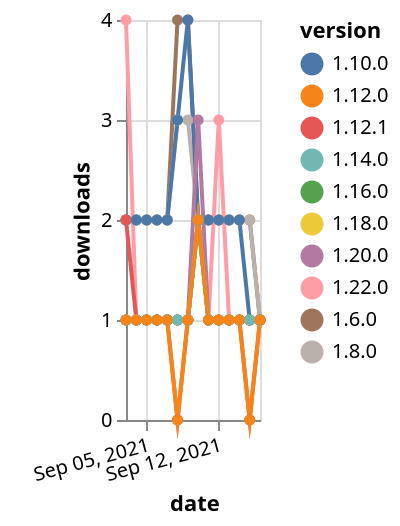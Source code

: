{"$schema": "https://vega.github.io/schema/vega-lite/v5.json", "description": "A simple bar chart with embedded data.", "data": {"values": [{"date": "2021-09-03", "total": 3078, "delta": 2, "version": "1.6.0"}, {"date": "2021-09-04", "total": 3080, "delta": 2, "version": "1.6.0"}, {"date": "2021-09-05", "total": 3082, "delta": 2, "version": "1.6.0"}, {"date": "2021-09-06", "total": 3084, "delta": 2, "version": "1.6.0"}, {"date": "2021-09-07", "total": 3086, "delta": 2, "version": "1.6.0"}, {"date": "2021-09-08", "total": 3090, "delta": 4, "version": "1.6.0"}, {"date": "2021-09-09", "total": 3094, "delta": 4, "version": "1.6.0"}, {"date": "2021-09-10", "total": 3096, "delta": 2, "version": "1.6.0"}, {"date": "2021-09-11", "total": 3098, "delta": 2, "version": "1.6.0"}, {"date": "2021-09-12", "total": 3100, "delta": 2, "version": "1.6.0"}, {"date": "2021-09-13", "total": 3102, "delta": 2, "version": "1.6.0"}, {"date": "2021-09-14", "total": 3104, "delta": 2, "version": "1.6.0"}, {"date": "2021-09-15", "total": 3106, "delta": 2, "version": "1.6.0"}, {"date": "2021-09-16", "total": 3107, "delta": 1, "version": "1.6.0"}, {"date": "2021-09-03", "total": 169, "delta": 1, "version": "1.18.0"}, {"date": "2021-09-04", "total": 170, "delta": 1, "version": "1.18.0"}, {"date": "2021-09-05", "total": 171, "delta": 1, "version": "1.18.0"}, {"date": "2021-09-06", "total": 172, "delta": 1, "version": "1.18.0"}, {"date": "2021-09-07", "total": 173, "delta": 1, "version": "1.18.0"}, {"date": "2021-09-08", "total": 174, "delta": 1, "version": "1.18.0"}, {"date": "2021-09-09", "total": 175, "delta": 1, "version": "1.18.0"}, {"date": "2021-09-10", "total": 177, "delta": 2, "version": "1.18.0"}, {"date": "2021-09-11", "total": 178, "delta": 1, "version": "1.18.0"}, {"date": "2021-09-12", "total": 179, "delta": 1, "version": "1.18.0"}, {"date": "2021-09-13", "total": 180, "delta": 1, "version": "1.18.0"}, {"date": "2021-09-14", "total": 181, "delta": 1, "version": "1.18.0"}, {"date": "2021-09-15", "total": 182, "delta": 1, "version": "1.18.0"}, {"date": "2021-09-16", "total": 183, "delta": 1, "version": "1.18.0"}, {"date": "2021-09-03", "total": 132, "delta": 4, "version": "1.22.0"}, {"date": "2021-09-04", "total": 133, "delta": 1, "version": "1.22.0"}, {"date": "2021-09-05", "total": 134, "delta": 1, "version": "1.22.0"}, {"date": "2021-09-06", "total": 135, "delta": 1, "version": "1.22.0"}, {"date": "2021-09-07", "total": 136, "delta": 1, "version": "1.22.0"}, {"date": "2021-09-08", "total": 137, "delta": 1, "version": "1.22.0"}, {"date": "2021-09-09", "total": 138, "delta": 1, "version": "1.22.0"}, {"date": "2021-09-10", "total": 140, "delta": 2, "version": "1.22.0"}, {"date": "2021-09-11", "total": 141, "delta": 1, "version": "1.22.0"}, {"date": "2021-09-12", "total": 144, "delta": 3, "version": "1.22.0"}, {"date": "2021-09-13", "total": 145, "delta": 1, "version": "1.22.0"}, {"date": "2021-09-14", "total": 146, "delta": 1, "version": "1.22.0"}, {"date": "2021-09-15", "total": 147, "delta": 1, "version": "1.22.0"}, {"date": "2021-09-16", "total": 148, "delta": 1, "version": "1.22.0"}, {"date": "2021-09-03", "total": 2575, "delta": 2, "version": "1.8.0"}, {"date": "2021-09-04", "total": 2577, "delta": 2, "version": "1.8.0"}, {"date": "2021-09-05", "total": 2579, "delta": 2, "version": "1.8.0"}, {"date": "2021-09-06", "total": 2581, "delta": 2, "version": "1.8.0"}, {"date": "2021-09-07", "total": 2583, "delta": 2, "version": "1.8.0"}, {"date": "2021-09-08", "total": 2586, "delta": 3, "version": "1.8.0"}, {"date": "2021-09-09", "total": 2589, "delta": 3, "version": "1.8.0"}, {"date": "2021-09-10", "total": 2591, "delta": 2, "version": "1.8.0"}, {"date": "2021-09-11", "total": 2593, "delta": 2, "version": "1.8.0"}, {"date": "2021-09-12", "total": 2595, "delta": 2, "version": "1.8.0"}, {"date": "2021-09-13", "total": 2597, "delta": 2, "version": "1.8.0"}, {"date": "2021-09-14", "total": 2599, "delta": 2, "version": "1.8.0"}, {"date": "2021-09-15", "total": 2601, "delta": 2, "version": "1.8.0"}, {"date": "2021-09-16", "total": 2602, "delta": 1, "version": "1.8.0"}, {"date": "2021-09-03", "total": 2458, "delta": 2, "version": "1.10.0"}, {"date": "2021-09-04", "total": 2460, "delta": 2, "version": "1.10.0"}, {"date": "2021-09-05", "total": 2462, "delta": 2, "version": "1.10.0"}, {"date": "2021-09-06", "total": 2464, "delta": 2, "version": "1.10.0"}, {"date": "2021-09-07", "total": 2466, "delta": 2, "version": "1.10.0"}, {"date": "2021-09-08", "total": 2469, "delta": 3, "version": "1.10.0"}, {"date": "2021-09-09", "total": 2473, "delta": 4, "version": "1.10.0"}, {"date": "2021-09-10", "total": 2475, "delta": 2, "version": "1.10.0"}, {"date": "2021-09-11", "total": 2477, "delta": 2, "version": "1.10.0"}, {"date": "2021-09-12", "total": 2479, "delta": 2, "version": "1.10.0"}, {"date": "2021-09-13", "total": 2481, "delta": 2, "version": "1.10.0"}, {"date": "2021-09-14", "total": 2483, "delta": 2, "version": "1.10.0"}, {"date": "2021-09-15", "total": 2484, "delta": 1, "version": "1.10.0"}, {"date": "2021-09-16", "total": 2485, "delta": 1, "version": "1.10.0"}, {"date": "2021-09-03", "total": 254, "delta": 2, "version": "1.12.1"}, {"date": "2021-09-04", "total": 255, "delta": 1, "version": "1.12.1"}, {"date": "2021-09-05", "total": 256, "delta": 1, "version": "1.12.1"}, {"date": "2021-09-06", "total": 257, "delta": 1, "version": "1.12.1"}, {"date": "2021-09-07", "total": 258, "delta": 1, "version": "1.12.1"}, {"date": "2021-09-08", "total": 258, "delta": 0, "version": "1.12.1"}, {"date": "2021-09-09", "total": 259, "delta": 1, "version": "1.12.1"}, {"date": "2021-09-10", "total": 261, "delta": 2, "version": "1.12.1"}, {"date": "2021-09-11", "total": 262, "delta": 1, "version": "1.12.1"}, {"date": "2021-09-12", "total": 263, "delta": 1, "version": "1.12.1"}, {"date": "2021-09-13", "total": 264, "delta": 1, "version": "1.12.1"}, {"date": "2021-09-14", "total": 265, "delta": 1, "version": "1.12.1"}, {"date": "2021-09-15", "total": 265, "delta": 0, "version": "1.12.1"}, {"date": "2021-09-16", "total": 266, "delta": 1, "version": "1.12.1"}, {"date": "2021-09-03", "total": 203, "delta": 1, "version": "1.20.0"}, {"date": "2021-09-04", "total": 204, "delta": 1, "version": "1.20.0"}, {"date": "2021-09-05", "total": 205, "delta": 1, "version": "1.20.0"}, {"date": "2021-09-06", "total": 206, "delta": 1, "version": "1.20.0"}, {"date": "2021-09-07", "total": 207, "delta": 1, "version": "1.20.0"}, {"date": "2021-09-08", "total": 208, "delta": 1, "version": "1.20.0"}, {"date": "2021-09-09", "total": 209, "delta": 1, "version": "1.20.0"}, {"date": "2021-09-10", "total": 212, "delta": 3, "version": "1.20.0"}, {"date": "2021-09-11", "total": 213, "delta": 1, "version": "1.20.0"}, {"date": "2021-09-12", "total": 214, "delta": 1, "version": "1.20.0"}, {"date": "2021-09-13", "total": 215, "delta": 1, "version": "1.20.0"}, {"date": "2021-09-14", "total": 216, "delta": 1, "version": "1.20.0"}, {"date": "2021-09-15", "total": 217, "delta": 1, "version": "1.20.0"}, {"date": "2021-09-16", "total": 218, "delta": 1, "version": "1.20.0"}, {"date": "2021-09-03", "total": 200, "delta": 1, "version": "1.16.0"}, {"date": "2021-09-04", "total": 201, "delta": 1, "version": "1.16.0"}, {"date": "2021-09-05", "total": 202, "delta": 1, "version": "1.16.0"}, {"date": "2021-09-06", "total": 203, "delta": 1, "version": "1.16.0"}, {"date": "2021-09-07", "total": 204, "delta": 1, "version": "1.16.0"}, {"date": "2021-09-08", "total": 205, "delta": 1, "version": "1.16.0"}, {"date": "2021-09-09", "total": 206, "delta": 1, "version": "1.16.0"}, {"date": "2021-09-10", "total": 208, "delta": 2, "version": "1.16.0"}, {"date": "2021-09-11", "total": 209, "delta": 1, "version": "1.16.0"}, {"date": "2021-09-12", "total": 210, "delta": 1, "version": "1.16.0"}, {"date": "2021-09-13", "total": 211, "delta": 1, "version": "1.16.0"}, {"date": "2021-09-14", "total": 212, "delta": 1, "version": "1.16.0"}, {"date": "2021-09-15", "total": 213, "delta": 1, "version": "1.16.0"}, {"date": "2021-09-16", "total": 214, "delta": 1, "version": "1.16.0"}, {"date": "2021-09-03", "total": 207, "delta": 1, "version": "1.14.0"}, {"date": "2021-09-04", "total": 208, "delta": 1, "version": "1.14.0"}, {"date": "2021-09-05", "total": 209, "delta": 1, "version": "1.14.0"}, {"date": "2021-09-06", "total": 210, "delta": 1, "version": "1.14.0"}, {"date": "2021-09-07", "total": 211, "delta": 1, "version": "1.14.0"}, {"date": "2021-09-08", "total": 212, "delta": 1, "version": "1.14.0"}, {"date": "2021-09-09", "total": 213, "delta": 1, "version": "1.14.0"}, {"date": "2021-09-10", "total": 215, "delta": 2, "version": "1.14.0"}, {"date": "2021-09-11", "total": 216, "delta": 1, "version": "1.14.0"}, {"date": "2021-09-12", "total": 217, "delta": 1, "version": "1.14.0"}, {"date": "2021-09-13", "total": 218, "delta": 1, "version": "1.14.0"}, {"date": "2021-09-14", "total": 219, "delta": 1, "version": "1.14.0"}, {"date": "2021-09-15", "total": 220, "delta": 1, "version": "1.14.0"}, {"date": "2021-09-16", "total": 221, "delta": 1, "version": "1.14.0"}, {"date": "2021-09-03", "total": 253, "delta": 1, "version": "1.12.0"}, {"date": "2021-09-04", "total": 254, "delta": 1, "version": "1.12.0"}, {"date": "2021-09-05", "total": 255, "delta": 1, "version": "1.12.0"}, {"date": "2021-09-06", "total": 256, "delta": 1, "version": "1.12.0"}, {"date": "2021-09-07", "total": 257, "delta": 1, "version": "1.12.0"}, {"date": "2021-09-08", "total": 257, "delta": 0, "version": "1.12.0"}, {"date": "2021-09-09", "total": 258, "delta": 1, "version": "1.12.0"}, {"date": "2021-09-10", "total": 260, "delta": 2, "version": "1.12.0"}, {"date": "2021-09-11", "total": 261, "delta": 1, "version": "1.12.0"}, {"date": "2021-09-12", "total": 262, "delta": 1, "version": "1.12.0"}, {"date": "2021-09-13", "total": 263, "delta": 1, "version": "1.12.0"}, {"date": "2021-09-14", "total": 264, "delta": 1, "version": "1.12.0"}, {"date": "2021-09-15", "total": 264, "delta": 0, "version": "1.12.0"}, {"date": "2021-09-16", "total": 265, "delta": 1, "version": "1.12.0"}]}, "width": "container", "mark": {"type": "line", "point": {"filled": true}}, "encoding": {"x": {"field": "date", "type": "temporal", "timeUnit": "yearmonthdate", "title": "date", "axis": {"labelAngle": -15}}, "y": {"field": "delta", "type": "quantitative", "title": "downloads"}, "color": {"field": "version", "type": "nominal"}, "tooltip": {"field": "delta"}}}